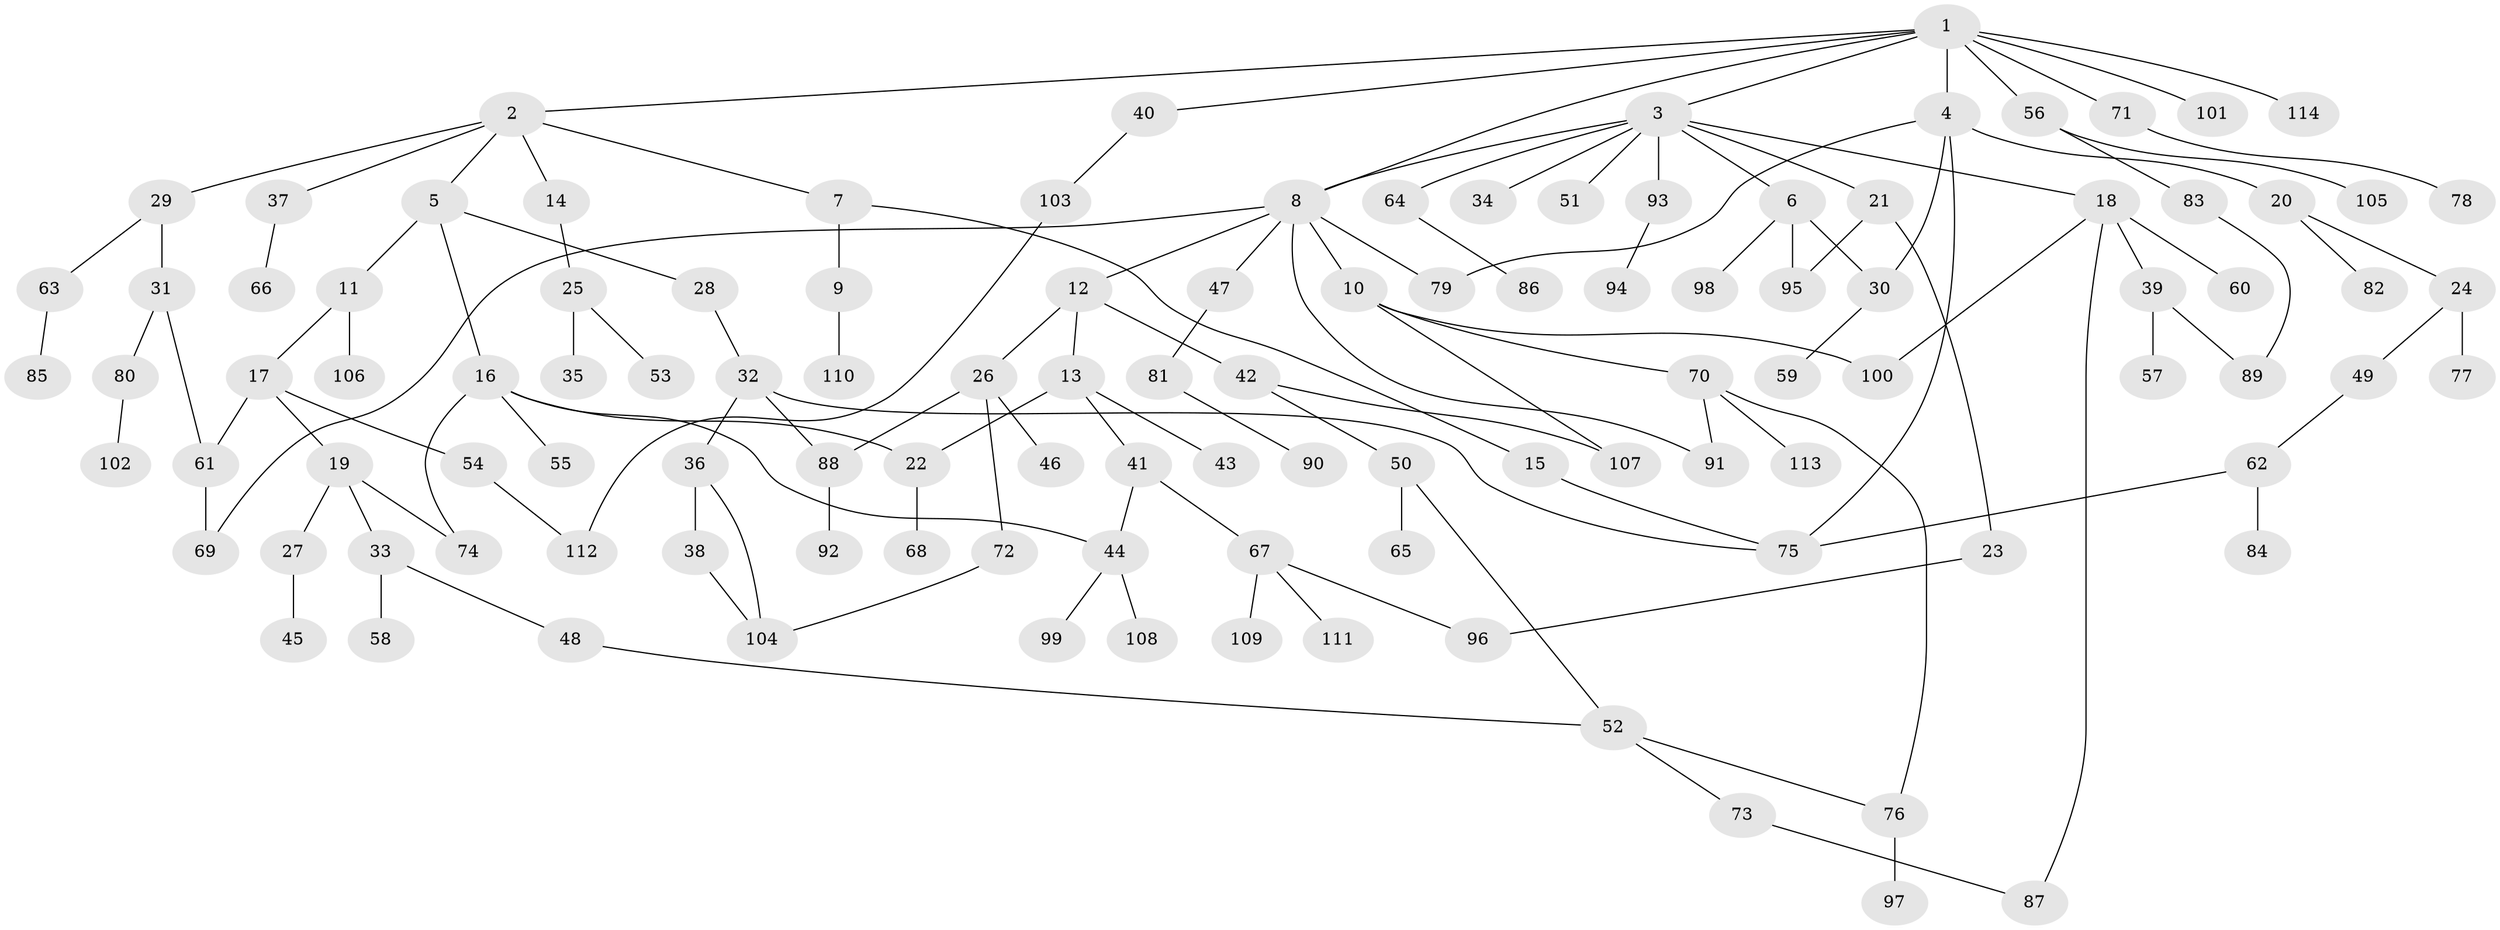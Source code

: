 // coarse degree distribution, {9: 0.025974025974025976, 7: 0.012987012987012988, 6: 0.025974025974025976, 4: 0.09090909090909091, 10: 0.012987012987012988, 2: 0.2987012987012987, 3: 0.15584415584415584, 5: 0.03896103896103896, 1: 0.33766233766233766}
// Generated by graph-tools (version 1.1) at 2025/41/03/06/25 10:41:27]
// undirected, 114 vertices, 137 edges
graph export_dot {
graph [start="1"]
  node [color=gray90,style=filled];
  1;
  2;
  3;
  4;
  5;
  6;
  7;
  8;
  9;
  10;
  11;
  12;
  13;
  14;
  15;
  16;
  17;
  18;
  19;
  20;
  21;
  22;
  23;
  24;
  25;
  26;
  27;
  28;
  29;
  30;
  31;
  32;
  33;
  34;
  35;
  36;
  37;
  38;
  39;
  40;
  41;
  42;
  43;
  44;
  45;
  46;
  47;
  48;
  49;
  50;
  51;
  52;
  53;
  54;
  55;
  56;
  57;
  58;
  59;
  60;
  61;
  62;
  63;
  64;
  65;
  66;
  67;
  68;
  69;
  70;
  71;
  72;
  73;
  74;
  75;
  76;
  77;
  78;
  79;
  80;
  81;
  82;
  83;
  84;
  85;
  86;
  87;
  88;
  89;
  90;
  91;
  92;
  93;
  94;
  95;
  96;
  97;
  98;
  99;
  100;
  101;
  102;
  103;
  104;
  105;
  106;
  107;
  108;
  109;
  110;
  111;
  112;
  113;
  114;
  1 -- 2;
  1 -- 3;
  1 -- 4;
  1 -- 8;
  1 -- 40;
  1 -- 56;
  1 -- 71;
  1 -- 101;
  1 -- 114;
  2 -- 5;
  2 -- 7;
  2 -- 14;
  2 -- 29;
  2 -- 37;
  3 -- 6;
  3 -- 18;
  3 -- 21;
  3 -- 34;
  3 -- 51;
  3 -- 64;
  3 -- 93;
  3 -- 8;
  4 -- 20;
  4 -- 79;
  4 -- 75;
  4 -- 30;
  5 -- 11;
  5 -- 16;
  5 -- 28;
  6 -- 30;
  6 -- 95;
  6 -- 98;
  7 -- 9;
  7 -- 15;
  8 -- 10;
  8 -- 12;
  8 -- 47;
  8 -- 69;
  8 -- 91;
  8 -- 79;
  9 -- 110;
  10 -- 70;
  10 -- 100;
  10 -- 107;
  11 -- 17;
  11 -- 106;
  12 -- 13;
  12 -- 26;
  12 -- 42;
  13 -- 22;
  13 -- 41;
  13 -- 43;
  14 -- 25;
  15 -- 75;
  16 -- 55;
  16 -- 74;
  16 -- 44;
  16 -- 22;
  17 -- 19;
  17 -- 54;
  17 -- 61;
  18 -- 39;
  18 -- 60;
  18 -- 87;
  18 -- 100;
  19 -- 27;
  19 -- 33;
  19 -- 74;
  20 -- 24;
  20 -- 82;
  21 -- 23;
  21 -- 95;
  22 -- 68;
  23 -- 96;
  24 -- 49;
  24 -- 77;
  25 -- 35;
  25 -- 53;
  26 -- 46;
  26 -- 72;
  26 -- 88;
  27 -- 45;
  28 -- 32;
  29 -- 31;
  29 -- 63;
  30 -- 59;
  31 -- 80;
  31 -- 61;
  32 -- 36;
  32 -- 88;
  32 -- 75;
  33 -- 48;
  33 -- 58;
  36 -- 38;
  36 -- 104;
  37 -- 66;
  38 -- 104;
  39 -- 57;
  39 -- 89;
  40 -- 103;
  41 -- 44;
  41 -- 67;
  42 -- 50;
  42 -- 107;
  44 -- 99;
  44 -- 108;
  47 -- 81;
  48 -- 52;
  49 -- 62;
  50 -- 65;
  50 -- 52;
  52 -- 73;
  52 -- 76;
  54 -- 112;
  56 -- 83;
  56 -- 105;
  61 -- 69;
  62 -- 84;
  62 -- 75;
  63 -- 85;
  64 -- 86;
  67 -- 96;
  67 -- 109;
  67 -- 111;
  70 -- 76;
  70 -- 113;
  70 -- 91;
  71 -- 78;
  72 -- 104;
  73 -- 87;
  76 -- 97;
  80 -- 102;
  81 -- 90;
  83 -- 89;
  88 -- 92;
  93 -- 94;
  103 -- 112;
}
